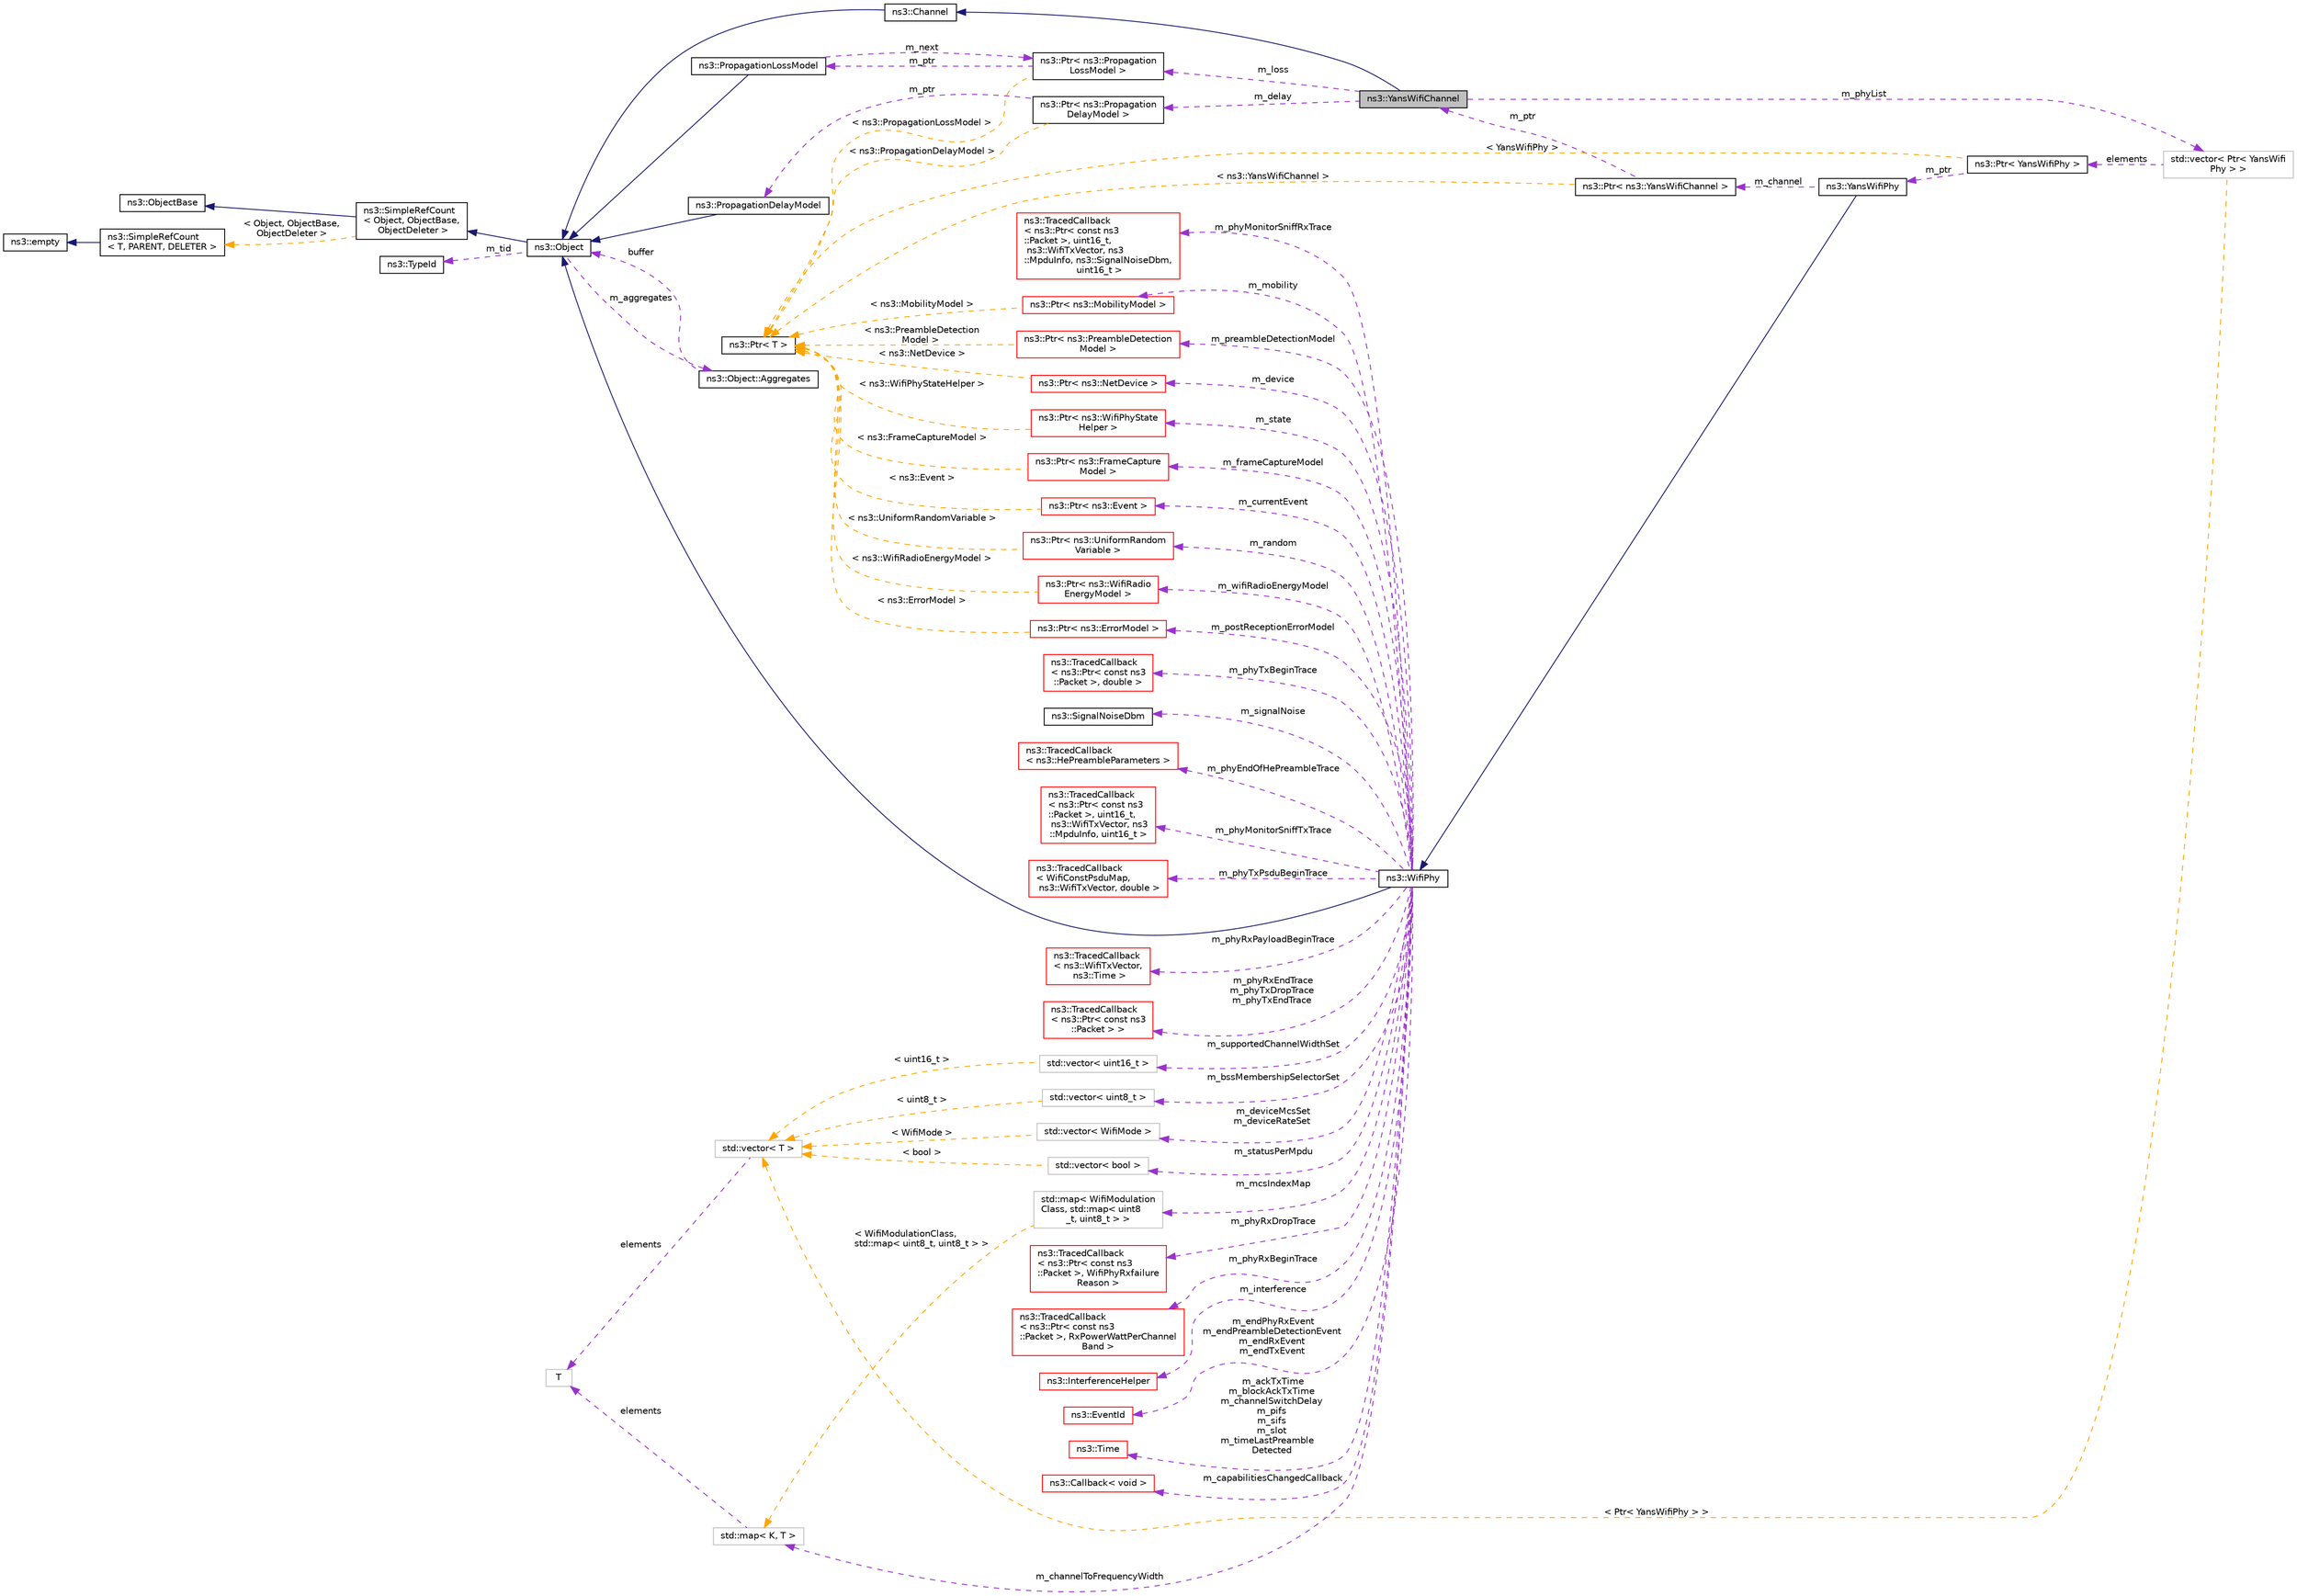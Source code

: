 digraph "ns3::YansWifiChannel"
{
 // LATEX_PDF_SIZE
  edge [fontname="Helvetica",fontsize="10",labelfontname="Helvetica",labelfontsize="10"];
  node [fontname="Helvetica",fontsize="10",shape=record];
  rankdir="LR";
  Node1 [label="ns3::YansWifiChannel",height=0.2,width=0.4,color="black", fillcolor="grey75", style="filled", fontcolor="black",tooltip="a channel to interconnect ns3::YansWifiPhy objects."];
  Node2 -> Node1 [dir="back",color="midnightblue",fontsize="10",style="solid",fontname="Helvetica"];
  Node2 [label="ns3::Channel",height=0.2,width=0.4,color="black", fillcolor="white", style="filled",URL="$classns3_1_1_channel.html",tooltip="Abstract Channel Base Class."];
  Node3 -> Node2 [dir="back",color="midnightblue",fontsize="10",style="solid",fontname="Helvetica"];
  Node3 [label="ns3::Object",height=0.2,width=0.4,color="black", fillcolor="white", style="filled",URL="$classns3_1_1_object.html",tooltip="A base class which provides memory management and object aggregation."];
  Node4 -> Node3 [dir="back",color="midnightblue",fontsize="10",style="solid",fontname="Helvetica"];
  Node4 [label="ns3::SimpleRefCount\l\< Object, ObjectBase,\l ObjectDeleter \>",height=0.2,width=0.4,color="black", fillcolor="white", style="filled",URL="$classns3_1_1_simple_ref_count.html",tooltip=" "];
  Node5 -> Node4 [dir="back",color="midnightblue",fontsize="10",style="solid",fontname="Helvetica"];
  Node5 [label="ns3::ObjectBase",height=0.2,width=0.4,color="black", fillcolor="white", style="filled",URL="$classns3_1_1_object_base.html",tooltip="Anchor the ns-3 type and attribute system."];
  Node6 -> Node4 [dir="back",color="orange",fontsize="10",style="dashed",label=" \< Object, ObjectBase,\l ObjectDeleter \>" ,fontname="Helvetica"];
  Node6 [label="ns3::SimpleRefCount\l\< T, PARENT, DELETER \>",height=0.2,width=0.4,color="black", fillcolor="white", style="filled",URL="$classns3_1_1_simple_ref_count.html",tooltip="A template-based reference counting class."];
  Node7 -> Node6 [dir="back",color="midnightblue",fontsize="10",style="solid",fontname="Helvetica"];
  Node7 [label="ns3::empty",height=0.2,width=0.4,color="black", fillcolor="white", style="filled",URL="$classns3_1_1empty.html",tooltip="make Callback use a separate empty type"];
  Node8 -> Node3 [dir="back",color="darkorchid3",fontsize="10",style="dashed",label=" m_tid" ,fontname="Helvetica"];
  Node8 [label="ns3::TypeId",height=0.2,width=0.4,color="black", fillcolor="white", style="filled",URL="$classns3_1_1_type_id.html",tooltip="a unique identifier for an interface."];
  Node9 -> Node3 [dir="back",color="darkorchid3",fontsize="10",style="dashed",label=" m_aggregates" ,fontname="Helvetica"];
  Node9 [label="ns3::Object::Aggregates",height=0.2,width=0.4,color="black", fillcolor="white", style="filled",URL="$structns3_1_1_object_1_1_aggregates.html",tooltip="The list of Objects aggregated to this one."];
  Node3 -> Node9 [dir="back",color="darkorchid3",fontsize="10",style="dashed",label=" buffer" ,fontname="Helvetica"];
  Node10 -> Node1 [dir="back",color="darkorchid3",fontsize="10",style="dashed",label=" m_phyList" ,fontname="Helvetica"];
  Node10 [label="std::vector\< Ptr\< YansWifi\lPhy \> \>",height=0.2,width=0.4,color="grey75", fillcolor="white", style="filled",tooltip=" "];
  Node11 -> Node10 [dir="back",color="darkorchid3",fontsize="10",style="dashed",label=" elements" ,fontname="Helvetica"];
  Node11 [label="ns3::Ptr\< YansWifiPhy \>",height=0.2,width=0.4,color="black", fillcolor="white", style="filled",URL="$classns3_1_1_ptr.html",tooltip=" "];
  Node12 -> Node11 [dir="back",color="darkorchid3",fontsize="10",style="dashed",label=" m_ptr" ,fontname="Helvetica"];
  Node12 [label="ns3::YansWifiPhy",height=0.2,width=0.4,color="black", fillcolor="white", style="filled",URL="$classns3_1_1_yans_wifi_phy.html",tooltip="802.11 PHY layer model"];
  Node13 -> Node12 [dir="back",color="midnightblue",fontsize="10",style="solid",fontname="Helvetica"];
  Node13 [label="ns3::WifiPhy",height=0.2,width=0.4,color="black", fillcolor="white", style="filled",URL="$classns3_1_1_wifi_phy.html",tooltip="802.11 PHY layer model"];
  Node3 -> Node13 [dir="back",color="midnightblue",fontsize="10",style="solid",fontname="Helvetica"];
  Node14 -> Node13 [dir="back",color="darkorchid3",fontsize="10",style="dashed",label=" m_mobility" ,fontname="Helvetica"];
  Node14 [label="ns3::Ptr\< ns3::MobilityModel \>",height=0.2,width=0.4,color="red", fillcolor="white", style="filled",URL="$classns3_1_1_ptr.html",tooltip=" "];
  Node24 -> Node14 [dir="back",color="orange",fontsize="10",style="dashed",label=" \< ns3::MobilityModel \>" ,fontname="Helvetica"];
  Node24 [label="ns3::Ptr\< T \>",height=0.2,width=0.4,color="black", fillcolor="white", style="filled",URL="$classns3_1_1_ptr.html",tooltip="Smart pointer class similar to boost::intrusive_ptr."];
  Node28 -> Node13 [dir="back",color="darkorchid3",fontsize="10",style="dashed",label=" m_supportedChannelWidthSet" ,fontname="Helvetica"];
  Node28 [label="std::vector\< uint16_t \>",height=0.2,width=0.4,color="grey75", fillcolor="white", style="filled",tooltip=" "];
  Node29 -> Node28 [dir="back",color="orange",fontsize="10",style="dashed",label=" \< uint16_t \>" ,fontname="Helvetica"];
  Node29 [label="std::vector\< T \>",height=0.2,width=0.4,color="grey75", fillcolor="white", style="filled",tooltip=" "];
  Node27 -> Node29 [dir="back",color="darkorchid3",fontsize="10",style="dashed",label=" elements" ,fontname="Helvetica"];
  Node27 [label="T",height=0.2,width=0.4,color="grey75", fillcolor="white", style="filled",tooltip=" "];
  Node30 -> Node13 [dir="back",color="darkorchid3",fontsize="10",style="dashed",label=" m_phyRxPayloadBeginTrace" ,fontname="Helvetica"];
  Node30 [label="ns3::TracedCallback\l\< ns3::WifiTxVector,\l ns3::Time \>",height=0.2,width=0.4,color="red", fillcolor="white", style="filled",URL="$classns3_1_1_traced_callback.html",tooltip=" "];
  Node31 -> Node13 [dir="back",color="darkorchid3",fontsize="10",style="dashed",label=" m_phyRxEndTrace\nm_phyTxDropTrace\nm_phyTxEndTrace" ,fontname="Helvetica"];
  Node31 [label="ns3::TracedCallback\l\< ns3::Ptr\< const ns3\l::Packet \> \>",height=0.2,width=0.4,color="red", fillcolor="white", style="filled",URL="$classns3_1_1_traced_callback.html",tooltip=" "];
  Node32 -> Node13 [dir="back",color="darkorchid3",fontsize="10",style="dashed",label=" m_channelToFrequencyWidth" ,fontname="Helvetica"];
  Node32 [label="std::map\< K, T \>",height=0.2,width=0.4,color="grey75", fillcolor="white", style="filled",tooltip=" "];
  Node27 -> Node32 [dir="back",color="darkorchid3",fontsize="10",style="dashed",label=" elements" ,fontname="Helvetica"];
  Node34 -> Node13 [dir="back",color="darkorchid3",fontsize="10",style="dashed",label=" m_mcsIndexMap" ,fontname="Helvetica"];
  Node34 [label="std::map\< WifiModulation\lClass, std::map\< uint8\l_t, uint8_t \> \>",height=0.2,width=0.4,color="grey75", fillcolor="white", style="filled",tooltip=" "];
  Node32 -> Node34 [dir="back",color="orange",fontsize="10",style="dashed",label=" \< WifiModulationClass,\l std::map\< uint8_t, uint8_t \> \>" ,fontname="Helvetica"];
  Node36 -> Node13 [dir="back",color="darkorchid3",fontsize="10",style="dashed",label=" m_bssMembershipSelectorSet" ,fontname="Helvetica"];
  Node36 [label="std::vector\< uint8_t \>",height=0.2,width=0.4,color="grey75", fillcolor="white", style="filled",tooltip=" "];
  Node29 -> Node36 [dir="back",color="orange",fontsize="10",style="dashed",label=" \< uint8_t \>" ,fontname="Helvetica"];
  Node37 -> Node13 [dir="back",color="darkorchid3",fontsize="10",style="dashed",label=" m_phyRxDropTrace" ,fontname="Helvetica"];
  Node37 [label="ns3::TracedCallback\l\< ns3::Ptr\< const ns3\l::Packet \>, WifiPhyRxfailure\lReason \>",height=0.2,width=0.4,color="red", fillcolor="white", style="filled",URL="$classns3_1_1_traced_callback.html",tooltip=" "];
  Node38 -> Node13 [dir="back",color="darkorchid3",fontsize="10",style="dashed",label=" m_phyRxBeginTrace" ,fontname="Helvetica"];
  Node38 [label="ns3::TracedCallback\l\< ns3::Ptr\< const ns3\l::Packet \>, RxPowerWattPerChannel\lBand \>",height=0.2,width=0.4,color="red", fillcolor="white", style="filled",URL="$classns3_1_1_traced_callback.html",tooltip=" "];
  Node39 -> Node13 [dir="back",color="darkorchid3",fontsize="10",style="dashed",label=" m_interference" ,fontname="Helvetica"];
  Node39 [label="ns3::InterferenceHelper",height=0.2,width=0.4,color="red", fillcolor="white", style="filled",URL="$classns3_1_1_interference_helper.html",tooltip="handles interference calculations"];
  Node45 -> Node13 [dir="back",color="darkorchid3",fontsize="10",style="dashed",label=" m_endPhyRxEvent\nm_endPreambleDetectionEvent\nm_endRxEvent\nm_endTxEvent" ,fontname="Helvetica"];
  Node45 [label="ns3::EventId",height=0.2,width=0.4,color="red", fillcolor="white", style="filled",URL="$classns3_1_1_event_id.html",tooltip="An identifier for simulation events."];
  Node49 -> Node13 [dir="back",color="darkorchid3",fontsize="10",style="dashed",label=" m_preambleDetectionModel" ,fontname="Helvetica"];
  Node49 [label="ns3::Ptr\< ns3::PreambleDetection\lModel \>",height=0.2,width=0.4,color="red", fillcolor="white", style="filled",URL="$classns3_1_1_ptr.html",tooltip=" "];
  Node24 -> Node49 [dir="back",color="orange",fontsize="10",style="dashed",label=" \< ns3::PreambleDetection\lModel \>" ,fontname="Helvetica"];
  Node51 -> Node13 [dir="back",color="darkorchid3",fontsize="10",style="dashed",label=" m_device" ,fontname="Helvetica"];
  Node51 [label="ns3::Ptr\< ns3::NetDevice \>",height=0.2,width=0.4,color="red", fillcolor="white", style="filled",URL="$classns3_1_1_ptr.html",tooltip=" "];
  Node24 -> Node51 [dir="back",color="orange",fontsize="10",style="dashed",label=" \< ns3::NetDevice \>" ,fontname="Helvetica"];
  Node53 -> Node13 [dir="back",color="darkorchid3",fontsize="10",style="dashed",label=" m_deviceMcsSet\nm_deviceRateSet" ,fontname="Helvetica"];
  Node53 [label="std::vector\< WifiMode \>",height=0.2,width=0.4,color="grey75", fillcolor="white", style="filled",tooltip=" "];
  Node29 -> Node53 [dir="back",color="orange",fontsize="10",style="dashed",label=" \< WifiMode \>" ,fontname="Helvetica"];
  Node55 -> Node13 [dir="back",color="darkorchid3",fontsize="10",style="dashed",label=" m_ackTxTime\nm_blockAckTxTime\nm_channelSwitchDelay\nm_pifs\nm_sifs\nm_slot\nm_timeLastPreamble\lDetected" ,fontname="Helvetica"];
  Node55 [label="ns3::Time",height=0.2,width=0.4,color="red", fillcolor="white", style="filled",URL="$classns3_1_1_time.html",tooltip="Simulation virtual time values and global simulation resolution."];
  Node57 -> Node13 [dir="back",color="darkorchid3",fontsize="10",style="dashed",label=" m_state" ,fontname="Helvetica"];
  Node57 [label="ns3::Ptr\< ns3::WifiPhyState\lHelper \>",height=0.2,width=0.4,color="red", fillcolor="white", style="filled",URL="$classns3_1_1_ptr.html",tooltip=" "];
  Node24 -> Node57 [dir="back",color="orange",fontsize="10",style="dashed",label=" \< ns3::WifiPhyStateHelper \>" ,fontname="Helvetica"];
  Node67 -> Node13 [dir="back",color="darkorchid3",fontsize="10",style="dashed",label=" m_capabilitiesChangedCallback" ,fontname="Helvetica"];
  Node67 [label="ns3::Callback\< void \>",height=0.2,width=0.4,color="red", fillcolor="white", style="filled",URL="$classns3_1_1_callback.html",tooltip=" "];
  Node68 -> Node13 [dir="back",color="darkorchid3",fontsize="10",style="dashed",label=" m_frameCaptureModel" ,fontname="Helvetica"];
  Node68 [label="ns3::Ptr\< ns3::FrameCapture\lModel \>",height=0.2,width=0.4,color="red", fillcolor="white", style="filled",URL="$classns3_1_1_ptr.html",tooltip=" "];
  Node24 -> Node68 [dir="back",color="orange",fontsize="10",style="dashed",label=" \< ns3::FrameCaptureModel \>" ,fontname="Helvetica"];
  Node70 -> Node13 [dir="back",color="darkorchid3",fontsize="10",style="dashed",label=" m_phyMonitorSniffRxTrace" ,fontname="Helvetica"];
  Node70 [label="ns3::TracedCallback\l\< ns3::Ptr\< const ns3\l::Packet \>, uint16_t,\l ns3::WifiTxVector, ns3\l::MpduInfo, ns3::SignalNoiseDbm,\l uint16_t \>",height=0.2,width=0.4,color="red", fillcolor="white", style="filled",URL="$classns3_1_1_traced_callback.html",tooltip=" "];
  Node71 -> Node13 [dir="back",color="darkorchid3",fontsize="10",style="dashed",label=" m_currentEvent" ,fontname="Helvetica"];
  Node71 [label="ns3::Ptr\< ns3::Event \>",height=0.2,width=0.4,color="red", fillcolor="white", style="filled",URL="$classns3_1_1_ptr.html",tooltip=" "];
  Node24 -> Node71 [dir="back",color="orange",fontsize="10",style="dashed",label=" \< ns3::Event \>" ,fontname="Helvetica"];
  Node65 -> Node13 [dir="back",color="darkorchid3",fontsize="10",style="dashed",label=" m_phyTxBeginTrace" ,fontname="Helvetica"];
  Node65 [label="ns3::TracedCallback\l\< ns3::Ptr\< const ns3\l::Packet \>, double \>",height=0.2,width=0.4,color="red", fillcolor="white", style="filled",URL="$classns3_1_1_traced_callback.html",tooltip=" "];
  Node117 -> Node13 [dir="back",color="darkorchid3",fontsize="10",style="dashed",label=" m_random" ,fontname="Helvetica"];
  Node117 [label="ns3::Ptr\< ns3::UniformRandom\lVariable \>",height=0.2,width=0.4,color="red", fillcolor="white", style="filled",URL="$classns3_1_1_ptr.html",tooltip=" "];
  Node24 -> Node117 [dir="back",color="orange",fontsize="10",style="dashed",label=" \< ns3::UniformRandomVariable \>" ,fontname="Helvetica"];
  Node121 -> Node13 [dir="back",color="darkorchid3",fontsize="10",style="dashed",label=" m_signalNoise" ,fontname="Helvetica"];
  Node121 [label="ns3::SignalNoiseDbm",height=0.2,width=0.4,color="black", fillcolor="white", style="filled",URL="$structns3_1_1_signal_noise_dbm.html",tooltip="SignalNoiseDbm structure."];
  Node122 -> Node13 [dir="back",color="darkorchid3",fontsize="10",style="dashed",label=" m_statusPerMpdu" ,fontname="Helvetica"];
  Node122 [label="std::vector\< bool \>",height=0.2,width=0.4,color="grey75", fillcolor="white", style="filled",tooltip=" "];
  Node29 -> Node122 [dir="back",color="orange",fontsize="10",style="dashed",label=" \< bool \>" ,fontname="Helvetica"];
  Node123 -> Node13 [dir="back",color="darkorchid3",fontsize="10",style="dashed",label=" m_phyEndOfHePreambleTrace" ,fontname="Helvetica"];
  Node123 [label="ns3::TracedCallback\l\< ns3::HePreambleParameters \>",height=0.2,width=0.4,color="red", fillcolor="white", style="filled",URL="$classns3_1_1_traced_callback.html",tooltip=" "];
  Node124 -> Node13 [dir="back",color="darkorchid3",fontsize="10",style="dashed",label=" m_phyMonitorSniffTxTrace" ,fontname="Helvetica"];
  Node124 [label="ns3::TracedCallback\l\< ns3::Ptr\< const ns3\l::Packet \>, uint16_t,\l ns3::WifiTxVector, ns3\l::MpduInfo, uint16_t \>",height=0.2,width=0.4,color="red", fillcolor="white", style="filled",URL="$classns3_1_1_traced_callback.html",tooltip=" "];
  Node125 -> Node13 [dir="back",color="darkorchid3",fontsize="10",style="dashed",label=" m_phyTxPsduBeginTrace" ,fontname="Helvetica"];
  Node125 [label="ns3::TracedCallback\l\< WifiConstPsduMap,\l ns3::WifiTxVector, double \>",height=0.2,width=0.4,color="red", fillcolor="white", style="filled",URL="$classns3_1_1_traced_callback.html",tooltip=" "];
  Node126 -> Node13 [dir="back",color="darkorchid3",fontsize="10",style="dashed",label=" m_wifiRadioEnergyModel" ,fontname="Helvetica"];
  Node126 [label="ns3::Ptr\< ns3::WifiRadio\lEnergyModel \>",height=0.2,width=0.4,color="red", fillcolor="white", style="filled",URL="$classns3_1_1_ptr.html",tooltip=" "];
  Node24 -> Node126 [dir="back",color="orange",fontsize="10",style="dashed",label=" \< ns3::WifiRadioEnergyModel \>" ,fontname="Helvetica"];
  Node164 -> Node13 [dir="back",color="darkorchid3",fontsize="10",style="dashed",label=" m_postReceptionErrorModel" ,fontname="Helvetica"];
  Node164 [label="ns3::Ptr\< ns3::ErrorModel \>",height=0.2,width=0.4,color="red", fillcolor="white", style="filled",URL="$classns3_1_1_ptr.html",tooltip=" "];
  Node24 -> Node164 [dir="back",color="orange",fontsize="10",style="dashed",label=" \< ns3::ErrorModel \>" ,fontname="Helvetica"];
  Node166 -> Node12 [dir="back",color="darkorchid3",fontsize="10",style="dashed",label=" m_channel" ,fontname="Helvetica"];
  Node166 [label="ns3::Ptr\< ns3::YansWifiChannel \>",height=0.2,width=0.4,color="black", fillcolor="white", style="filled",URL="$classns3_1_1_ptr.html",tooltip=" "];
  Node1 -> Node166 [dir="back",color="darkorchid3",fontsize="10",style="dashed",label=" m_ptr" ,fontname="Helvetica"];
  Node24 -> Node166 [dir="back",color="orange",fontsize="10",style="dashed",label=" \< ns3::YansWifiChannel \>" ,fontname="Helvetica"];
  Node24 -> Node11 [dir="back",color="orange",fontsize="10",style="dashed",label=" \< YansWifiPhy \>" ,fontname="Helvetica"];
  Node29 -> Node10 [dir="back",color="orange",fontsize="10",style="dashed",label=" \< Ptr\< YansWifiPhy \> \>" ,fontname="Helvetica"];
  Node167 -> Node1 [dir="back",color="darkorchid3",fontsize="10",style="dashed",label=" m_delay" ,fontname="Helvetica"];
  Node167 [label="ns3::Ptr\< ns3::Propagation\lDelayModel \>",height=0.2,width=0.4,color="black", fillcolor="white", style="filled",URL="$classns3_1_1_ptr.html",tooltip=" "];
  Node168 -> Node167 [dir="back",color="darkorchid3",fontsize="10",style="dashed",label=" m_ptr" ,fontname="Helvetica"];
  Node168 [label="ns3::PropagationDelayModel",height=0.2,width=0.4,color="black", fillcolor="white", style="filled",URL="$classns3_1_1_propagation_delay_model.html",tooltip="calculate a propagation delay."];
  Node3 -> Node168 [dir="back",color="midnightblue",fontsize="10",style="solid",fontname="Helvetica"];
  Node24 -> Node167 [dir="back",color="orange",fontsize="10",style="dashed",label=" \< ns3::PropagationDelayModel \>" ,fontname="Helvetica"];
  Node169 -> Node1 [dir="back",color="darkorchid3",fontsize="10",style="dashed",label=" m_loss" ,fontname="Helvetica"];
  Node169 [label="ns3::Ptr\< ns3::Propagation\lLossModel \>",height=0.2,width=0.4,color="black", fillcolor="white", style="filled",URL="$classns3_1_1_ptr.html",tooltip=" "];
  Node170 -> Node169 [dir="back",color="darkorchid3",fontsize="10",style="dashed",label=" m_ptr" ,fontname="Helvetica"];
  Node170 [label="ns3::PropagationLossModel",height=0.2,width=0.4,color="black", fillcolor="white", style="filled",URL="$classns3_1_1_propagation_loss_model.html",tooltip="Models the propagation loss through a transmission medium."];
  Node3 -> Node170 [dir="back",color="midnightblue",fontsize="10",style="solid",fontname="Helvetica"];
  Node169 -> Node170 [dir="back",color="darkorchid3",fontsize="10",style="dashed",label=" m_next" ,fontname="Helvetica"];
  Node24 -> Node169 [dir="back",color="orange",fontsize="10",style="dashed",label=" \< ns3::PropagationLossModel \>" ,fontname="Helvetica"];
}
